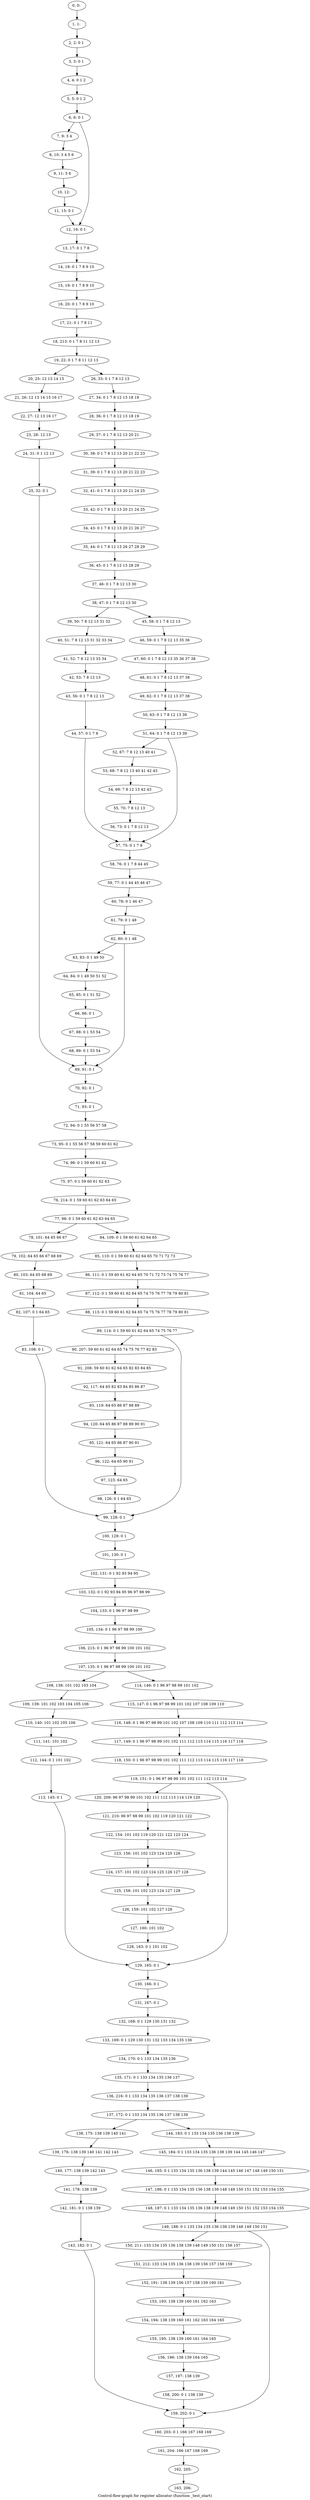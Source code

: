 digraph G {
graph [label="Control-flow-graph for register allocator (function _test_start)"]
0[label="0, 0: "];
1[label="1, 1: "];
2[label="2, 2: 0 1 "];
3[label="3, 3: 0 1 "];
4[label="4, 4: 0 1 2 "];
5[label="5, 5: 0 1 2 "];
6[label="6, 6: 0 1 "];
7[label="7, 9: 3 4 "];
8[label="8, 10: 3 4 5 6 "];
9[label="9, 11: 5 6 "];
10[label="10, 12: "];
11[label="11, 15: 0 1 "];
12[label="12, 16: 0 1 "];
13[label="13, 17: 0 1 7 8 "];
14[label="14, 18: 0 1 7 8 9 10 "];
15[label="15, 19: 0 1 7 8 9 10 "];
16[label="16, 20: 0 1 7 8 9 10 "];
17[label="17, 21: 0 1 7 8 11 "];
18[label="18, 213: 0 1 7 8 11 12 13 "];
19[label="19, 22: 0 1 7 8 11 12 13 "];
20[label="20, 25: 12 13 14 15 "];
21[label="21, 26: 12 13 14 15 16 17 "];
22[label="22, 27: 12 13 16 17 "];
23[label="23, 28: 12 13 "];
24[label="24, 31: 0 1 12 13 "];
25[label="25, 32: 0 1 "];
26[label="26, 33: 0 1 7 8 12 13 "];
27[label="27, 34: 0 1 7 8 12 13 18 19 "];
28[label="28, 36: 0 1 7 8 12 13 18 19 "];
29[label="29, 37: 0 1 7 8 12 13 20 21 "];
30[label="30, 38: 0 1 7 8 12 13 20 21 22 23 "];
31[label="31, 39: 0 1 7 8 12 13 20 21 22 23 "];
32[label="32, 41: 0 1 7 8 12 13 20 21 24 25 "];
33[label="33, 42: 0 1 7 8 12 13 20 21 24 25 "];
34[label="34, 43: 0 1 7 8 12 13 20 21 26 27 "];
35[label="35, 44: 0 1 7 8 12 13 26 27 28 29 "];
36[label="36, 45: 0 1 7 8 12 13 28 29 "];
37[label="37, 46: 0 1 7 8 12 13 30 "];
38[label="38, 47: 0 1 7 8 12 13 30 "];
39[label="39, 50: 7 8 12 13 31 32 "];
40[label="40, 51: 7 8 12 13 31 32 33 34 "];
41[label="41, 52: 7 8 12 13 33 34 "];
42[label="42, 53: 7 8 12 13 "];
43[label="43, 56: 0 1 7 8 12 13 "];
44[label="44, 57: 0 1 7 8 "];
45[label="45, 58: 0 1 7 8 12 13 "];
46[label="46, 59: 0 1 7 8 12 13 35 36 "];
47[label="47, 60: 0 1 7 8 12 13 35 36 37 38 "];
48[label="48, 61: 0 1 7 8 12 13 37 38 "];
49[label="49, 62: 0 1 7 8 12 13 37 38 "];
50[label="50, 63: 0 1 7 8 12 13 39 "];
51[label="51, 64: 0 1 7 8 12 13 39 "];
52[label="52, 67: 7 8 12 13 40 41 "];
53[label="53, 68: 7 8 12 13 40 41 42 43 "];
54[label="54, 69: 7 8 12 13 42 43 "];
55[label="55, 70: 7 8 12 13 "];
56[label="56, 73: 0 1 7 8 12 13 "];
57[label="57, 75: 0 1 7 8 "];
58[label="58, 76: 0 1 7 8 44 45 "];
59[label="59, 77: 0 1 44 45 46 47 "];
60[label="60, 78: 0 1 46 47 "];
61[label="61, 79: 0 1 48 "];
62[label="62, 80: 0 1 48 "];
63[label="63, 83: 0 1 49 50 "];
64[label="64, 84: 0 1 49 50 51 52 "];
65[label="65, 85: 0 1 51 52 "];
66[label="66, 86: 0 1 "];
67[label="67, 88: 0 1 53 54 "];
68[label="68, 89: 0 1 53 54 "];
69[label="69, 91: 0 1 "];
70[label="70, 92: 0 1 "];
71[label="71, 93: 0 1 "];
72[label="72, 94: 0 1 55 56 57 58 "];
73[label="73, 95: 0 1 55 56 57 58 59 60 61 62 "];
74[label="74, 96: 0 1 59 60 61 62 "];
75[label="75, 97: 0 1 59 60 61 62 63 "];
76[label="76, 214: 0 1 59 60 61 62 63 64 65 "];
77[label="77, 98: 0 1 59 60 61 62 63 64 65 "];
78[label="78, 101: 64 65 66 67 "];
79[label="79, 102: 64 65 66 67 68 69 "];
80[label="80, 103: 64 65 68 69 "];
81[label="81, 104: 64 65 "];
82[label="82, 107: 0 1 64 65 "];
83[label="83, 108: 0 1 "];
84[label="84, 109: 0 1 59 60 61 62 64 65 "];
85[label="85, 110: 0 1 59 60 61 62 64 65 70 71 72 73 "];
86[label="86, 111: 0 1 59 60 61 62 64 65 70 71 72 73 74 75 76 77 "];
87[label="87, 112: 0 1 59 60 61 62 64 65 74 75 76 77 78 79 80 81 "];
88[label="88, 113: 0 1 59 60 61 62 64 65 74 75 76 77 78 79 80 81 "];
89[label="89, 114: 0 1 59 60 61 62 64 65 74 75 76 77 "];
90[label="90, 207: 59 60 61 62 64 65 74 75 76 77 82 83 "];
91[label="91, 208: 59 60 61 62 64 65 82 83 84 85 "];
92[label="92, 117: 64 65 82 83 84 85 86 87 "];
93[label="93, 119: 64 65 86 87 88 89 "];
94[label="94, 120: 64 65 86 87 88 89 90 91 "];
95[label="95, 121: 64 65 86 87 90 91 "];
96[label="96, 122: 64 65 90 91 "];
97[label="97, 123: 64 65 "];
98[label="98, 126: 0 1 64 65 "];
99[label="99, 128: 0 1 "];
100[label="100, 129: 0 1 "];
101[label="101, 130: 0 1 "];
102[label="102, 131: 0 1 92 93 94 95 "];
103[label="103, 132: 0 1 92 93 94 95 96 97 98 99 "];
104[label="104, 133: 0 1 96 97 98 99 "];
105[label="105, 134: 0 1 96 97 98 99 100 "];
106[label="106, 215: 0 1 96 97 98 99 100 101 102 "];
107[label="107, 135: 0 1 96 97 98 99 100 101 102 "];
108[label="108, 138: 101 102 103 104 "];
109[label="109, 139: 101 102 103 104 105 106 "];
110[label="110, 140: 101 102 105 106 "];
111[label="111, 141: 101 102 "];
112[label="112, 144: 0 1 101 102 "];
113[label="113, 145: 0 1 "];
114[label="114, 146: 0 1 96 97 98 99 101 102 "];
115[label="115, 147: 0 1 96 97 98 99 101 102 107 108 109 110 "];
116[label="116, 148: 0 1 96 97 98 99 101 102 107 108 109 110 111 112 113 114 "];
117[label="117, 149: 0 1 96 97 98 99 101 102 111 112 113 114 115 116 117 118 "];
118[label="118, 150: 0 1 96 97 98 99 101 102 111 112 113 114 115 116 117 118 "];
119[label="119, 151: 0 1 96 97 98 99 101 102 111 112 113 114 "];
120[label="120, 209: 96 97 98 99 101 102 111 112 113 114 119 120 "];
121[label="121, 210: 96 97 98 99 101 102 119 120 121 122 "];
122[label="122, 154: 101 102 119 120 121 122 123 124 "];
123[label="123, 156: 101 102 123 124 125 126 "];
124[label="124, 157: 101 102 123 124 125 126 127 128 "];
125[label="125, 158: 101 102 123 124 127 128 "];
126[label="126, 159: 101 102 127 128 "];
127[label="127, 160: 101 102 "];
128[label="128, 163: 0 1 101 102 "];
129[label="129, 165: 0 1 "];
130[label="130, 166: 0 1 "];
131[label="131, 167: 0 1 "];
132[label="132, 168: 0 1 129 130 131 132 "];
133[label="133, 169: 0 1 129 130 131 132 133 134 135 136 "];
134[label="134, 170: 0 1 133 134 135 136 "];
135[label="135, 171: 0 1 133 134 135 136 137 "];
136[label="136, 216: 0 1 133 134 135 136 137 138 139 "];
137[label="137, 172: 0 1 133 134 135 136 137 138 139 "];
138[label="138, 175: 138 139 140 141 "];
139[label="139, 176: 138 139 140 141 142 143 "];
140[label="140, 177: 138 139 142 143 "];
141[label="141, 178: 138 139 "];
142[label="142, 181: 0 1 138 139 "];
143[label="143, 182: 0 1 "];
144[label="144, 183: 0 1 133 134 135 136 138 139 "];
145[label="145, 184: 0 1 133 134 135 136 138 139 144 145 146 147 "];
146[label="146, 185: 0 1 133 134 135 136 138 139 144 145 146 147 148 149 150 151 "];
147[label="147, 186: 0 1 133 134 135 136 138 139 148 149 150 151 152 153 154 155 "];
148[label="148, 187: 0 1 133 134 135 136 138 139 148 149 150 151 152 153 154 155 "];
149[label="149, 188: 0 1 133 134 135 136 138 139 148 149 150 151 "];
150[label="150, 211: 133 134 135 136 138 139 148 149 150 151 156 157 "];
151[label="151, 212: 133 134 135 136 138 139 156 157 158 159 "];
152[label="152, 191: 138 139 156 157 158 159 160 161 "];
153[label="153, 193: 138 139 160 161 162 163 "];
154[label="154, 194: 138 139 160 161 162 163 164 165 "];
155[label="155, 195: 138 139 160 161 164 165 "];
156[label="156, 196: 138 139 164 165 "];
157[label="157, 197: 138 139 "];
158[label="158, 200: 0 1 138 139 "];
159[label="159, 202: 0 1 "];
160[label="160, 203: 0 1 166 167 168 169 "];
161[label="161, 204: 166 167 168 169 "];
162[label="162, 205: "];
163[label="163, 206: "];
0->1 ;
1->2 ;
2->3 ;
3->4 ;
4->5 ;
5->6 ;
6->7 ;
6->12 ;
7->8 ;
8->9 ;
9->10 ;
10->11 ;
11->12 ;
12->13 ;
13->14 ;
14->15 ;
15->16 ;
16->17 ;
17->18 ;
18->19 ;
19->20 ;
19->26 ;
20->21 ;
21->22 ;
22->23 ;
23->24 ;
24->25 ;
25->69 ;
26->27 ;
27->28 ;
28->29 ;
29->30 ;
30->31 ;
31->32 ;
32->33 ;
33->34 ;
34->35 ;
35->36 ;
36->37 ;
37->38 ;
38->39 ;
38->45 ;
39->40 ;
40->41 ;
41->42 ;
42->43 ;
43->44 ;
44->57 ;
45->46 ;
46->47 ;
47->48 ;
48->49 ;
49->50 ;
50->51 ;
51->52 ;
51->57 ;
52->53 ;
53->54 ;
54->55 ;
55->56 ;
56->57 ;
57->58 ;
58->59 ;
59->60 ;
60->61 ;
61->62 ;
62->63 ;
62->69 ;
63->64 ;
64->65 ;
65->66 ;
66->67 ;
67->68 ;
68->69 ;
69->70 ;
70->71 ;
71->72 ;
72->73 ;
73->74 ;
74->75 ;
75->76 ;
76->77 ;
77->78 ;
77->84 ;
78->79 ;
79->80 ;
80->81 ;
81->82 ;
82->83 ;
83->99 ;
84->85 ;
85->86 ;
86->87 ;
87->88 ;
88->89 ;
89->90 ;
89->99 ;
90->91 ;
91->92 ;
92->93 ;
93->94 ;
94->95 ;
95->96 ;
96->97 ;
97->98 ;
98->99 ;
99->100 ;
100->101 ;
101->102 ;
102->103 ;
103->104 ;
104->105 ;
105->106 ;
106->107 ;
107->108 ;
107->114 ;
108->109 ;
109->110 ;
110->111 ;
111->112 ;
112->113 ;
113->129 ;
114->115 ;
115->116 ;
116->117 ;
117->118 ;
118->119 ;
119->120 ;
119->129 ;
120->121 ;
121->122 ;
122->123 ;
123->124 ;
124->125 ;
125->126 ;
126->127 ;
127->128 ;
128->129 ;
129->130 ;
130->131 ;
131->132 ;
132->133 ;
133->134 ;
134->135 ;
135->136 ;
136->137 ;
137->138 ;
137->144 ;
138->139 ;
139->140 ;
140->141 ;
141->142 ;
142->143 ;
143->159 ;
144->145 ;
145->146 ;
146->147 ;
147->148 ;
148->149 ;
149->150 ;
149->159 ;
150->151 ;
151->152 ;
152->153 ;
153->154 ;
154->155 ;
155->156 ;
156->157 ;
157->158 ;
158->159 ;
159->160 ;
160->161 ;
161->162 ;
162->163 ;
}
